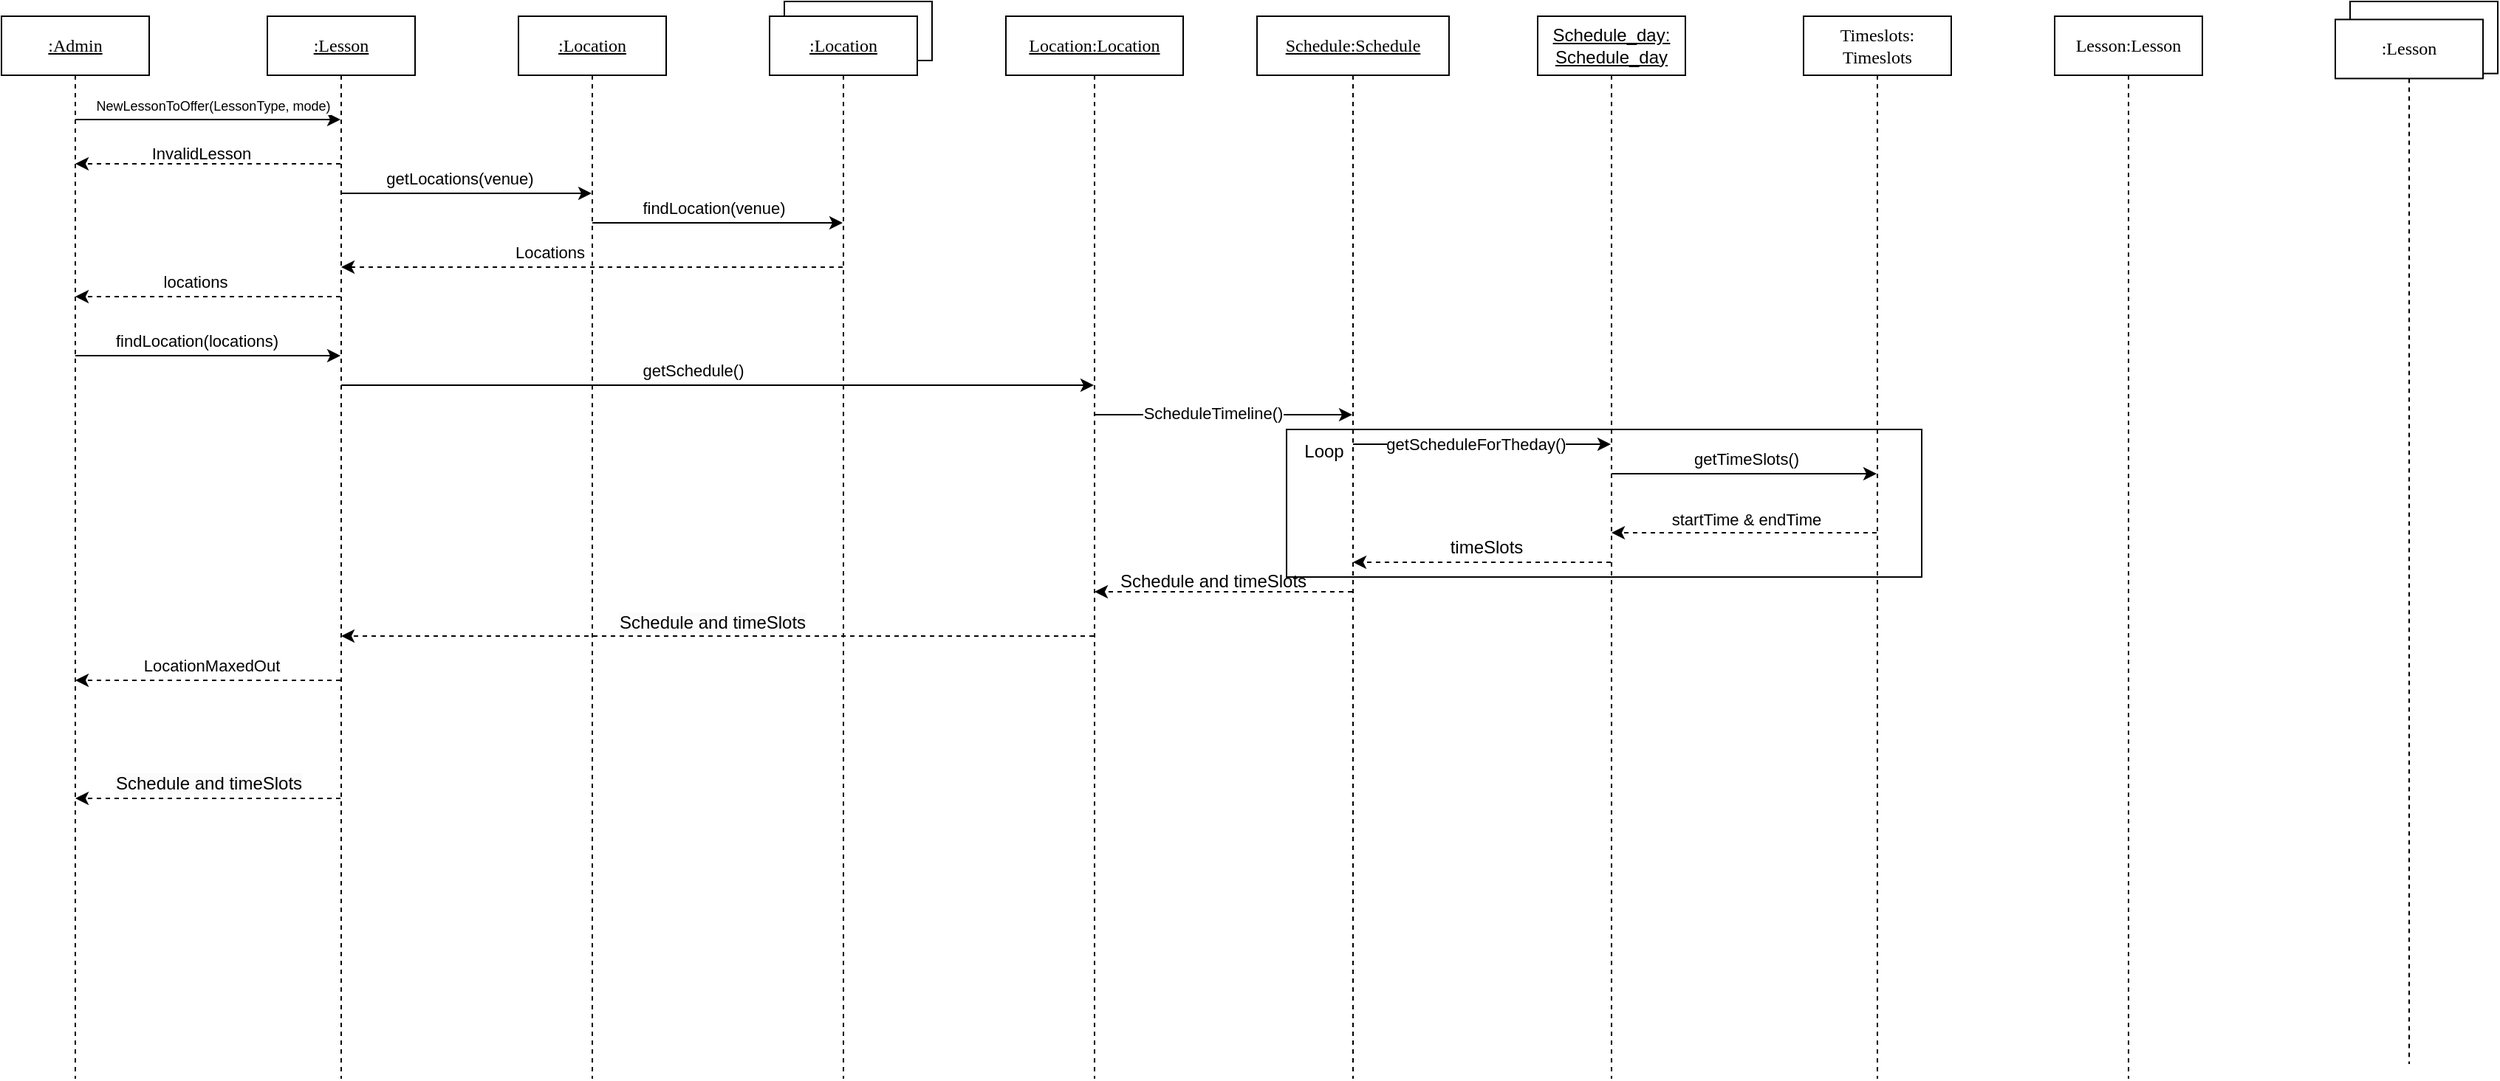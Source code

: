 <mxfile version="24.8.3">
  <diagram name="Page-1" id="13e1069c-82ec-6db2-03f1-153e76fe0fe0">
    <mxGraphModel dx="1333" dy="674" grid="1" gridSize="10" guides="1" tooltips="1" connect="1" arrows="1" fold="1" page="1" pageScale="1" pageWidth="1100" pageHeight="850" background="none" math="0" shadow="0">
      <root>
        <mxCell id="0" />
        <mxCell id="1" parent="0" />
        <mxCell id="9N_9J7PeLyJ5hokE9j-_-40" value="" style="rounded=0;whiteSpace=wrap;html=1;" vertex="1" parent="1">
          <mxGeometry x="890" y="360" width="430" height="100" as="geometry" />
        </mxCell>
        <mxCell id="y-mU8Rs5Hdihbz6Hta4c-12" value="Object" style="html=1;whiteSpace=wrap;" parent="1" vertex="1">
          <mxGeometry x="550" y="70" width="100" height="40" as="geometry" />
        </mxCell>
        <mxCell id="7baba1c4bc27f4b0-2" value="&lt;u&gt;:Lesson&lt;/u&gt;" style="shape=umlLifeline;perimeter=lifelinePerimeter;whiteSpace=wrap;html=1;container=1;collapsible=0;recursiveResize=0;outlineConnect=0;rounded=0;shadow=0;comic=0;labelBackgroundColor=none;strokeWidth=1;fontFamily=Verdana;fontSize=12;align=center;" parent="1" vertex="1">
          <mxGeometry x="200" y="80" width="100" height="720" as="geometry" />
        </mxCell>
        <mxCell id="7baba1c4bc27f4b0-3" value="&lt;u&gt;:Location&lt;/u&gt;" style="shape=umlLifeline;perimeter=lifelinePerimeter;whiteSpace=wrap;html=1;container=1;collapsible=0;recursiveResize=0;outlineConnect=0;rounded=0;shadow=0;comic=0;labelBackgroundColor=none;strokeWidth=1;fontFamily=Verdana;fontSize=12;align=center;" parent="1" vertex="1">
          <mxGeometry x="370" y="80" width="100" height="720" as="geometry" />
        </mxCell>
        <mxCell id="7baba1c4bc27f4b0-4" value="&lt;u&gt;:Location&lt;/u&gt;" style="shape=umlLifeline;perimeter=lifelinePerimeter;whiteSpace=wrap;html=1;container=1;collapsible=0;recursiveResize=0;outlineConnect=0;rounded=0;shadow=0;comic=0;labelBackgroundColor=none;strokeWidth=1;fontFamily=Verdana;fontSize=12;align=center;" parent="1" vertex="1">
          <mxGeometry x="540" y="80" width="100" height="720" as="geometry" />
        </mxCell>
        <mxCell id="7baba1c4bc27f4b0-5" value="&lt;u&gt;Location:Location&lt;/u&gt;" style="shape=umlLifeline;perimeter=lifelinePerimeter;whiteSpace=wrap;html=1;container=1;collapsible=0;recursiveResize=0;outlineConnect=0;rounded=0;shadow=0;comic=0;labelBackgroundColor=none;strokeWidth=1;fontFamily=Verdana;fontSize=12;align=center;" parent="1" vertex="1">
          <mxGeometry x="700" y="80" width="120" height="720" as="geometry" />
        </mxCell>
        <mxCell id="7baba1c4bc27f4b0-6" value="&lt;u&gt;Schedule:Schedule&lt;/u&gt;" style="shape=umlLifeline;perimeter=lifelinePerimeter;whiteSpace=wrap;html=1;container=1;collapsible=0;recursiveResize=0;outlineConnect=0;rounded=0;shadow=0;comic=0;labelBackgroundColor=none;strokeWidth=1;fontFamily=Verdana;fontSize=12;align=center;" parent="1" vertex="1">
          <mxGeometry x="870" y="80" width="130" height="720" as="geometry" />
        </mxCell>
        <mxCell id="7baba1c4bc27f4b0-7" value="&lt;span style=&quot;font-family: Helvetica;&quot;&gt;&lt;u&gt;Schedule_day:&lt;/u&gt;&lt;/span&gt;&lt;div&gt;&lt;span style=&quot;font-family: Helvetica;&quot;&gt;&lt;u&gt;Schedule_day&lt;/u&gt;&lt;/span&gt;&lt;br&gt;&lt;/div&gt;" style="shape=umlLifeline;perimeter=lifelinePerimeter;whiteSpace=wrap;html=1;container=1;collapsible=0;recursiveResize=0;outlineConnect=0;rounded=0;shadow=0;comic=0;labelBackgroundColor=none;strokeWidth=1;fontFamily=Verdana;fontSize=12;align=center;" parent="1" vertex="1">
          <mxGeometry x="1060" y="80" width="100" height="720" as="geometry" />
        </mxCell>
        <mxCell id="7baba1c4bc27f4b0-8" value="&lt;u&gt;:Admin&lt;/u&gt;" style="shape=umlLifeline;perimeter=lifelinePerimeter;whiteSpace=wrap;html=1;container=1;collapsible=0;recursiveResize=0;outlineConnect=0;rounded=0;shadow=0;comic=0;labelBackgroundColor=none;strokeWidth=1;fontFamily=Verdana;fontSize=12;align=center;" parent="1" vertex="1">
          <mxGeometry x="20" y="80" width="100" height="720" as="geometry" />
        </mxCell>
        <mxCell id="y-mU8Rs5Hdihbz6Hta4c-7" value="Timeslots:&lt;div&gt;Timeslots&lt;/div&gt;" style="shape=umlLifeline;perimeter=lifelinePerimeter;whiteSpace=wrap;html=1;container=1;collapsible=0;recursiveResize=0;outlineConnect=0;rounded=0;shadow=0;comic=0;labelBackgroundColor=none;strokeWidth=1;fontFamily=Verdana;fontSize=12;align=center;" parent="1" vertex="1">
          <mxGeometry x="1240" y="80" width="100" height="720" as="geometry" />
        </mxCell>
        <mxCell id="y-mU8Rs5Hdihbz6Hta4c-8" value="Lesson:Lesson" style="shape=umlLifeline;perimeter=lifelinePerimeter;whiteSpace=wrap;html=1;container=1;collapsible=0;recursiveResize=0;outlineConnect=0;rounded=0;shadow=0;comic=0;labelBackgroundColor=none;strokeWidth=1;fontFamily=Verdana;fontSize=12;align=center;" parent="1" vertex="1">
          <mxGeometry x="1410" y="80" width="100" height="720" as="geometry" />
        </mxCell>
        <mxCell id="y-mU8Rs5Hdihbz6Hta4c-14" value="" style="group" parent="1" vertex="1" connectable="0">
          <mxGeometry x="1600" y="70" width="110" height="720" as="geometry" />
        </mxCell>
        <mxCell id="y-mU8Rs5Hdihbz6Hta4c-13" value="Object" style="html=1;whiteSpace=wrap;" parent="y-mU8Rs5Hdihbz6Hta4c-14" vertex="1">
          <mxGeometry x="10" width="100" height="48.814" as="geometry" />
        </mxCell>
        <mxCell id="y-mU8Rs5Hdihbz6Hta4c-9" value=":Lesson" style="shape=umlLifeline;perimeter=lifelinePerimeter;whiteSpace=wrap;html=1;container=1;collapsible=0;recursiveResize=0;outlineConnect=0;rounded=0;shadow=0;comic=0;labelBackgroundColor=none;strokeWidth=1;fontFamily=Verdana;fontSize=12;align=center;" parent="y-mU8Rs5Hdihbz6Hta4c-14" vertex="1">
          <mxGeometry y="12.203" width="100" height="707.797" as="geometry" />
        </mxCell>
        <mxCell id="y-mU8Rs5Hdihbz6Hta4c-15" value="" style="endArrow=classic;html=1;rounded=0;" parent="1" source="7baba1c4bc27f4b0-8" target="7baba1c4bc27f4b0-2" edge="1">
          <mxGeometry width="50" height="50" relative="1" as="geometry">
            <mxPoint x="120" y="210" as="sourcePoint" />
            <mxPoint x="170" y="160" as="targetPoint" />
            <Array as="points">
              <mxPoint x="170" y="150" />
            </Array>
          </mxGeometry>
        </mxCell>
        <mxCell id="y-mU8Rs5Hdihbz6Hta4c-19" value="&lt;span style=&quot;font-size: 9px;&quot;&gt;NewLessonToOffer(LessonType, mode)&lt;/span&gt;" style="edgeLabel;html=1;align=center;verticalAlign=middle;resizable=0;points=[];" parent="y-mU8Rs5Hdihbz6Hta4c-15" vertex="1" connectable="0">
          <mxGeometry x="0.032" y="2" relative="1" as="geometry">
            <mxPoint y="-8" as="offset" />
          </mxGeometry>
        </mxCell>
        <mxCell id="9N_9J7PeLyJ5hokE9j-_-5" value="" style="endArrow=classic;html=1;rounded=0;" edge="1" parent="1" source="7baba1c4bc27f4b0-2" target="7baba1c4bc27f4b0-3">
          <mxGeometry width="50" height="50" relative="1" as="geometry">
            <mxPoint x="620" y="360" as="sourcePoint" />
            <mxPoint x="670" y="310" as="targetPoint" />
            <Array as="points">
              <mxPoint x="340" y="200" />
            </Array>
          </mxGeometry>
        </mxCell>
        <mxCell id="9N_9J7PeLyJ5hokE9j-_-6" value="getLocations(venue)" style="edgeLabel;html=1;align=center;verticalAlign=middle;resizable=0;points=[];" vertex="1" connectable="0" parent="9N_9J7PeLyJ5hokE9j-_-5">
          <mxGeometry x="-0.076" y="2" relative="1" as="geometry">
            <mxPoint x="1" y="-8" as="offset" />
          </mxGeometry>
        </mxCell>
        <mxCell id="9N_9J7PeLyJ5hokE9j-_-9" value="" style="endArrow=classic;html=1;rounded=0;" edge="1" parent="1" source="7baba1c4bc27f4b0-3" target="7baba1c4bc27f4b0-4">
          <mxGeometry width="50" height="50" relative="1" as="geometry">
            <mxPoint x="620" y="360" as="sourcePoint" />
            <mxPoint x="670" y="310" as="targetPoint" />
            <Array as="points">
              <mxPoint x="510" y="220" />
            </Array>
          </mxGeometry>
        </mxCell>
        <mxCell id="9N_9J7PeLyJ5hokE9j-_-11" value="findLocation(venue)" style="edgeLabel;html=1;align=center;verticalAlign=middle;resizable=0;points=[];" vertex="1" connectable="0" parent="9N_9J7PeLyJ5hokE9j-_-9">
          <mxGeometry x="-0.182" y="2" relative="1" as="geometry">
            <mxPoint x="12" y="-8" as="offset" />
          </mxGeometry>
        </mxCell>
        <mxCell id="9N_9J7PeLyJ5hokE9j-_-13" value="" style="html=1;labelBackgroundColor=#ffffff;startArrow=none;startFill=0;startSize=6;endArrow=classic;endFill=1;endSize=6;jettySize=auto;orthogonalLoop=1;strokeWidth=1;dashed=1;fontSize=14;rounded=0;" edge="1" parent="1" source="7baba1c4bc27f4b0-4" target="7baba1c4bc27f4b0-2">
          <mxGeometry width="60" height="60" relative="1" as="geometry">
            <mxPoint x="520" y="350" as="sourcePoint" />
            <mxPoint x="580" y="290" as="targetPoint" />
            <Array as="points">
              <mxPoint x="430" y="250" />
            </Array>
          </mxGeometry>
        </mxCell>
        <mxCell id="9N_9J7PeLyJ5hokE9j-_-14" value="Locations" style="edgeLabel;html=1;align=center;verticalAlign=middle;resizable=0;points=[];" vertex="1" connectable="0" parent="9N_9J7PeLyJ5hokE9j-_-13">
          <mxGeometry x="0.138" y="2" relative="1" as="geometry">
            <mxPoint x="-6" y="-12" as="offset" />
          </mxGeometry>
        </mxCell>
        <mxCell id="9N_9J7PeLyJ5hokE9j-_-15" value="" style="html=1;labelBackgroundColor=#ffffff;startArrow=none;startFill=0;startSize=6;endArrow=classic;endFill=1;endSize=6;jettySize=auto;orthogonalLoop=1;strokeWidth=1;dashed=1;fontSize=14;rounded=0;" edge="1" parent="1" source="7baba1c4bc27f4b0-2" target="7baba1c4bc27f4b0-8">
          <mxGeometry width="60" height="60" relative="1" as="geometry">
            <mxPoint x="610" y="360" as="sourcePoint" />
            <mxPoint x="670" y="300" as="targetPoint" />
            <Array as="points">
              <mxPoint x="170" y="270" />
            </Array>
          </mxGeometry>
        </mxCell>
        <mxCell id="9N_9J7PeLyJ5hokE9j-_-16" value="locations" style="edgeLabel;html=1;align=center;verticalAlign=middle;resizable=0;points=[];" vertex="1" connectable="0" parent="9N_9J7PeLyJ5hokE9j-_-15">
          <mxGeometry x="0.172" relative="1" as="geometry">
            <mxPoint x="6" y="-10" as="offset" />
          </mxGeometry>
        </mxCell>
        <mxCell id="9N_9J7PeLyJ5hokE9j-_-19" value="" style="endArrow=classic;html=1;rounded=0;" edge="1" parent="1" source="7baba1c4bc27f4b0-8" target="7baba1c4bc27f4b0-2">
          <mxGeometry width="50" height="50" relative="1" as="geometry">
            <mxPoint x="380" y="220" as="sourcePoint" />
            <mxPoint x="430" y="170" as="targetPoint" />
            <Array as="points">
              <mxPoint x="150" y="310" />
            </Array>
          </mxGeometry>
        </mxCell>
        <mxCell id="9N_9J7PeLyJ5hokE9j-_-20" value="findLocation(locations)" style="edgeLabel;html=1;align=center;verticalAlign=middle;resizable=0;points=[];" vertex="1" connectable="0" parent="9N_9J7PeLyJ5hokE9j-_-19">
          <mxGeometry x="-0.328" y="1" relative="1" as="geometry">
            <mxPoint x="21" y="-9" as="offset" />
          </mxGeometry>
        </mxCell>
        <mxCell id="9N_9J7PeLyJ5hokE9j-_-21" value="" style="endArrow=classic;html=1;rounded=0;" edge="1" parent="1" source="7baba1c4bc27f4b0-2" target="7baba1c4bc27f4b0-5">
          <mxGeometry width="50" height="50" relative="1" as="geometry">
            <mxPoint x="350" y="390" as="sourcePoint" />
            <mxPoint x="400" y="340" as="targetPoint" />
            <Array as="points">
              <mxPoint x="510" y="330" />
            </Array>
          </mxGeometry>
        </mxCell>
        <mxCell id="9N_9J7PeLyJ5hokE9j-_-22" value="getSchedule()" style="edgeLabel;html=1;align=center;verticalAlign=middle;resizable=0;points=[];" vertex="1" connectable="0" parent="9N_9J7PeLyJ5hokE9j-_-21">
          <mxGeometry x="-0.065" y="-1" relative="1" as="geometry">
            <mxPoint y="-11" as="offset" />
          </mxGeometry>
        </mxCell>
        <mxCell id="9N_9J7PeLyJ5hokE9j-_-23" value="" style="endArrow=classic;html=1;rounded=0;" edge="1" parent="1" source="7baba1c4bc27f4b0-5" target="7baba1c4bc27f4b0-6">
          <mxGeometry width="50" height="50" relative="1" as="geometry">
            <mxPoint x="650" y="330" as="sourcePoint" />
            <mxPoint x="700" y="280" as="targetPoint" />
            <Array as="points">
              <mxPoint x="850" y="350" />
            </Array>
          </mxGeometry>
        </mxCell>
        <mxCell id="9N_9J7PeLyJ5hokE9j-_-24" value="ScheduleTimeline()" style="edgeLabel;html=1;align=center;verticalAlign=middle;resizable=0;points=[];" vertex="1" connectable="0" parent="9N_9J7PeLyJ5hokE9j-_-23">
          <mxGeometry x="-0.103" y="1" relative="1" as="geometry">
            <mxPoint x="1" as="offset" />
          </mxGeometry>
        </mxCell>
        <mxCell id="9N_9J7PeLyJ5hokE9j-_-26" value="" style="endArrow=classic;html=1;rounded=0;" edge="1" parent="1" source="7baba1c4bc27f4b0-6" target="7baba1c4bc27f4b0-7">
          <mxGeometry width="50" height="50" relative="1" as="geometry">
            <mxPoint x="780" y="330" as="sourcePoint" />
            <mxPoint x="830" y="280" as="targetPoint" />
            <Array as="points">
              <mxPoint x="1020" y="370" />
            </Array>
          </mxGeometry>
        </mxCell>
        <mxCell id="9N_9J7PeLyJ5hokE9j-_-27" value="getScheduleForTheday()" style="edgeLabel;html=1;align=center;verticalAlign=middle;resizable=0;points=[];" vertex="1" connectable="0" parent="9N_9J7PeLyJ5hokE9j-_-26">
          <mxGeometry x="-0.057" relative="1" as="geometry">
            <mxPoint as="offset" />
          </mxGeometry>
        </mxCell>
        <mxCell id="9N_9J7PeLyJ5hokE9j-_-30" value="" style="endArrow=classic;html=1;rounded=0;" edge="1" parent="1" source="7baba1c4bc27f4b0-7" target="y-mU8Rs5Hdihbz6Hta4c-7">
          <mxGeometry width="50" height="50" relative="1" as="geometry">
            <mxPoint x="1160" y="425" as="sourcePoint" />
            <mxPoint x="1210" y="375" as="targetPoint" />
            <Array as="points">
              <mxPoint x="1200" y="390" />
            </Array>
          </mxGeometry>
        </mxCell>
        <mxCell id="9N_9J7PeLyJ5hokE9j-_-31" value="getTimeSlots()" style="edgeLabel;html=1;align=center;verticalAlign=middle;resizable=0;points=[];" vertex="1" connectable="0" parent="9N_9J7PeLyJ5hokE9j-_-30">
          <mxGeometry x="-0.161" y="-4" relative="1" as="geometry">
            <mxPoint x="15" y="-14" as="offset" />
          </mxGeometry>
        </mxCell>
        <mxCell id="9N_9J7PeLyJ5hokE9j-_-32" value="&lt;font style=&quot;font-size: 11px;&quot;&gt;startTime &amp;amp; endTime&lt;/font&gt;" style="html=1;labelBackgroundColor=#ffffff;startArrow=none;startFill=0;startSize=6;endArrow=classic;endFill=1;endSize=6;jettySize=auto;orthogonalLoop=1;strokeWidth=1;dashed=1;fontSize=14;rounded=0;" edge="1" parent="1" source="y-mU8Rs5Hdihbz6Hta4c-7" target="7baba1c4bc27f4b0-7">
          <mxGeometry x="-0.006" y="-10" width="60" height="60" relative="1" as="geometry">
            <mxPoint x="1180" y="490" as="sourcePoint" />
            <mxPoint x="1240" y="430" as="targetPoint" />
            <Array as="points">
              <mxPoint x="1200" y="430" />
            </Array>
            <mxPoint as="offset" />
          </mxGeometry>
        </mxCell>
        <mxCell id="9N_9J7PeLyJ5hokE9j-_-35" value="" style="html=1;labelBackgroundColor=#ffffff;startArrow=none;startFill=0;startSize=6;endArrow=classic;endFill=1;endSize=6;jettySize=auto;orthogonalLoop=1;strokeWidth=1;dashed=1;fontSize=14;rounded=0;" edge="1" parent="1" source="7baba1c4bc27f4b0-7" target="7baba1c4bc27f4b0-6">
          <mxGeometry width="60" height="60" relative="1" as="geometry">
            <mxPoint x="870" y="390" as="sourcePoint" />
            <mxPoint x="930" y="330" as="targetPoint" />
            <Array as="points">
              <mxPoint x="1020" y="450" />
            </Array>
          </mxGeometry>
        </mxCell>
        <mxCell id="9N_9J7PeLyJ5hokE9j-_-36" value="timeSlots" style="text;html=1;align=center;verticalAlign=middle;resizable=0;points=[];autosize=1;strokeColor=none;fillColor=none;" vertex="1" parent="1">
          <mxGeometry x="990" y="425" width="70" height="30" as="geometry" />
        </mxCell>
        <mxCell id="9N_9J7PeLyJ5hokE9j-_-37" value="" style="html=1;labelBackgroundColor=#ffffff;startArrow=none;startFill=0;startSize=6;endArrow=classic;endFill=1;endSize=6;jettySize=auto;orthogonalLoop=1;strokeWidth=1;dashed=1;fontSize=14;rounded=0;" edge="1" parent="1" source="7baba1c4bc27f4b0-6" target="7baba1c4bc27f4b0-5">
          <mxGeometry width="60" height="60" relative="1" as="geometry">
            <mxPoint x="830" y="400" as="sourcePoint" />
            <mxPoint x="890" y="340" as="targetPoint" />
            <Array as="points">
              <mxPoint x="850" y="470" />
            </Array>
          </mxGeometry>
        </mxCell>
        <mxCell id="9N_9J7PeLyJ5hokE9j-_-38" value="Schedule and timeSlots" style="text;html=1;align=center;verticalAlign=middle;resizable=0;points=[];autosize=1;strokeColor=none;fillColor=none;" vertex="1" parent="1">
          <mxGeometry x="765" y="448" width="150" height="30" as="geometry" />
        </mxCell>
        <mxCell id="9N_9J7PeLyJ5hokE9j-_-39" value="&lt;span style=&quot;caret-color: rgb(0, 0, 0); color: rgb(0, 0, 0); font-family: Helvetica; font-size: 12px; font-style: normal; font-variant-caps: normal; font-weight: 400; letter-spacing: normal; orphans: auto; text-align: center; text-indent: 0px; text-transform: none; white-space: nowrap; widows: auto; word-spacing: 0px; -webkit-text-stroke-width: 0px; background-color: rgb(251, 251, 251); text-decoration: none; display: inline !important; float: none;&quot;&gt;Schedule and timeSlots&lt;/span&gt;" style="html=1;labelBackgroundColor=#ffffff;startArrow=none;startFill=0;startSize=6;endArrow=classic;endFill=1;endSize=6;jettySize=auto;orthogonalLoop=1;strokeWidth=1;dashed=1;fontSize=14;rounded=0;" edge="1" parent="1" source="7baba1c4bc27f4b0-5" target="7baba1c4bc27f4b0-2">
          <mxGeometry x="0.016" y="-10" width="60" height="60" relative="1" as="geometry">
            <mxPoint x="830" y="400" as="sourcePoint" />
            <mxPoint x="890" y="340" as="targetPoint" />
            <Array as="points">
              <mxPoint x="500" y="500" />
            </Array>
            <mxPoint as="offset" />
          </mxGeometry>
        </mxCell>
        <mxCell id="9N_9J7PeLyJ5hokE9j-_-41" value="Loop" style="text;html=1;align=center;verticalAlign=middle;resizable=0;points=[];autosize=1;strokeColor=none;fillColor=none;" vertex="1" parent="1">
          <mxGeometry x="890" y="360" width="50" height="30" as="geometry" />
        </mxCell>
        <mxCell id="9N_9J7PeLyJ5hokE9j-_-42" value="" style="html=1;labelBackgroundColor=#ffffff;startArrow=none;startFill=0;startSize=6;endArrow=classic;endFill=1;endSize=6;jettySize=auto;orthogonalLoop=1;strokeWidth=1;dashed=1;fontSize=14;rounded=0;" edge="1" parent="1" source="7baba1c4bc27f4b0-2" target="7baba1c4bc27f4b0-8">
          <mxGeometry width="60" height="60" relative="1" as="geometry">
            <mxPoint x="210" y="560" as="sourcePoint" />
            <mxPoint x="270" y="500" as="targetPoint" />
            <Array as="points">
              <mxPoint x="160" y="530" />
            </Array>
          </mxGeometry>
        </mxCell>
        <mxCell id="9N_9J7PeLyJ5hokE9j-_-43" value="LocationMaxedOut" style="edgeLabel;html=1;align=center;verticalAlign=middle;resizable=0;points=[];" vertex="1" connectable="0" parent="9N_9J7PeLyJ5hokE9j-_-42">
          <mxGeometry x="0.228" y="4" relative="1" as="geometry">
            <mxPoint x="22" y="-14" as="offset" />
          </mxGeometry>
        </mxCell>
        <mxCell id="9N_9J7PeLyJ5hokE9j-_-44" value="" style="html=1;labelBackgroundColor=#ffffff;startArrow=none;startFill=0;startSize=6;endArrow=classic;endFill=1;endSize=6;jettySize=auto;orthogonalLoop=1;strokeWidth=1;dashed=1;fontSize=14;rounded=0;" edge="1" parent="1" source="7baba1c4bc27f4b0-2" target="7baba1c4bc27f4b0-8">
          <mxGeometry width="60" height="60" relative="1" as="geometry">
            <mxPoint x="550" y="660" as="sourcePoint" />
            <mxPoint x="610" y="600" as="targetPoint" />
            <Array as="points">
              <mxPoint x="150" y="610" />
            </Array>
          </mxGeometry>
        </mxCell>
        <mxCell id="9N_9J7PeLyJ5hokE9j-_-45" value="&lt;span style=&quot;font-size: 12px; background-color: rgb(251, 251, 251);&quot;&gt;Schedule and timeSlots&lt;/span&gt;" style="edgeLabel;html=1;align=center;verticalAlign=middle;resizable=0;points=[];" vertex="1" connectable="0" parent="9N_9J7PeLyJ5hokE9j-_-44">
          <mxGeometry x="-0.128" y="-2" relative="1" as="geometry">
            <mxPoint x="-11" y="-8" as="offset" />
          </mxGeometry>
        </mxCell>
        <mxCell id="9N_9J7PeLyJ5hokE9j-_-46" value="" style="html=1;labelBackgroundColor=#ffffff;startArrow=none;startFill=0;startSize=6;endArrow=classic;endFill=1;endSize=6;jettySize=auto;orthogonalLoop=1;strokeWidth=1;dashed=1;fontSize=14;rounded=0;" edge="1" parent="1" source="7baba1c4bc27f4b0-2" target="7baba1c4bc27f4b0-8">
          <mxGeometry width="60" height="60" relative="1" as="geometry">
            <mxPoint x="370" y="440" as="sourcePoint" />
            <mxPoint x="430" y="380" as="targetPoint" />
            <Array as="points">
              <mxPoint x="180" y="180" />
            </Array>
          </mxGeometry>
        </mxCell>
        <mxCell id="9N_9J7PeLyJ5hokE9j-_-47" value="&lt;font style=&quot;font-size: 11px;&quot;&gt;InvalidLesson&lt;/font&gt;" style="text;html=1;align=center;verticalAlign=middle;resizable=0;points=[];autosize=1;strokeColor=none;fillColor=none;" vertex="1" parent="1">
          <mxGeometry x="110" y="158" width="90" height="30" as="geometry" />
        </mxCell>
      </root>
    </mxGraphModel>
  </diagram>
</mxfile>
